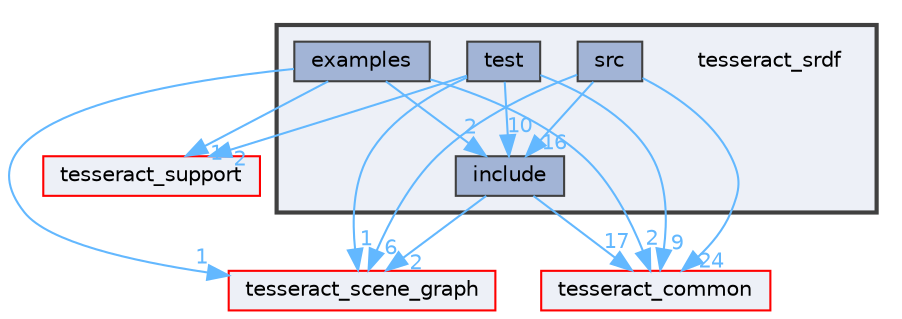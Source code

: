 digraph "tesseract_srdf"
{
 // LATEX_PDF_SIZE
  bgcolor="transparent";
  edge [fontname=Helvetica,fontsize=10,labelfontname=Helvetica,labelfontsize=10];
  node [fontname=Helvetica,fontsize=10,shape=box,height=0.2,width=0.4];
  compound=true
  subgraph clusterdir_2f96e717e53b6f43ed86f094687f9234 {
    graph [ bgcolor="#edf0f7", pencolor="grey25", label="", fontname=Helvetica,fontsize=10 style="filled,bold", URL="dir_2f96e717e53b6f43ed86f094687f9234.html",tooltip=""]
    dir_2f96e717e53b6f43ed86f094687f9234 [shape=plaintext, label="tesseract_srdf"];
  dir_db20022c793af81af8e06a85302dd59c [label="examples", fillcolor="#a2b4d6", color="grey25", style="filled", URL="dir_db20022c793af81af8e06a85302dd59c.html",tooltip=""];
  dir_f9bf1399608b40aad79fdd2be1dad095 [label="include", fillcolor="#a2b4d6", color="grey25", style="filled", URL="dir_f9bf1399608b40aad79fdd2be1dad095.html",tooltip=""];
  dir_cd3398a6a51487aadab518eb85349710 [label="src", fillcolor="#a2b4d6", color="grey25", style="filled", URL="dir_cd3398a6a51487aadab518eb85349710.html",tooltip=""];
  dir_d0aacf28aedde017a8d79713dd294023 [label="test", fillcolor="#a2b4d6", color="grey25", style="filled", URL="dir_d0aacf28aedde017a8d79713dd294023.html",tooltip=""];
  }
  dir_80ecf6fe8b2ccd2d6af6fe314205f076 [label="tesseract_scene_graph", fillcolor="#edf0f7", color="red", style="filled", URL="dir_80ecf6fe8b2ccd2d6af6fe314205f076.html",tooltip=""];
  dir_8430b83f3af685b4c96d298a32e9aa37 [label="tesseract_common", fillcolor="#edf0f7", color="red", style="filled", URL="dir_8430b83f3af685b4c96d298a32e9aa37.html",tooltip=""];
  dir_da909b66eb41dea5cfc6351b8c562363 [label="tesseract_support", fillcolor="#edf0f7", color="red", style="filled", URL="dir_da909b66eb41dea5cfc6351b8c562363.html",tooltip=""];
  dir_db20022c793af81af8e06a85302dd59c->dir_80ecf6fe8b2ccd2d6af6fe314205f076 [headlabel="1", labeldistance=1.5 headhref="dir_000014_000087.html" color="steelblue1" fontcolor="steelblue1"];
  dir_db20022c793af81af8e06a85302dd59c->dir_8430b83f3af685b4c96d298a32e9aa37 [headlabel="2", labeldistance=1.5 headhref="dir_000014_000075.html" color="steelblue1" fontcolor="steelblue1"];
  dir_db20022c793af81af8e06a85302dd59c->dir_da909b66eb41dea5cfc6351b8c562363 [headlabel="1", labeldistance=1.5 headhref="dir_000014_000093.html" color="steelblue1" fontcolor="steelblue1"];
  dir_db20022c793af81af8e06a85302dd59c->dir_f9bf1399608b40aad79fdd2be1dad095 [headlabel="2", labeldistance=1.5 headhref="dir_000014_000040.html" color="steelblue1" fontcolor="steelblue1"];
  dir_f9bf1399608b40aad79fdd2be1dad095->dir_8430b83f3af685b4c96d298a32e9aa37 [headlabel="17", labeldistance=1.5 headhref="dir_000040_000075.html" color="steelblue1" fontcolor="steelblue1"];
  dir_f9bf1399608b40aad79fdd2be1dad095->dir_80ecf6fe8b2ccd2d6af6fe314205f076 [headlabel="2", labeldistance=1.5 headhref="dir_000040_000087.html" color="steelblue1" fontcolor="steelblue1"];
  dir_cd3398a6a51487aadab518eb85349710->dir_80ecf6fe8b2ccd2d6af6fe314205f076 [headlabel="6", labeldistance=1.5 headhref="dir_000065_000087.html" color="steelblue1" fontcolor="steelblue1"];
  dir_cd3398a6a51487aadab518eb85349710->dir_8430b83f3af685b4c96d298a32e9aa37 [headlabel="24", labeldistance=1.5 headhref="dir_000065_000075.html" color="steelblue1" fontcolor="steelblue1"];
  dir_cd3398a6a51487aadab518eb85349710->dir_f9bf1399608b40aad79fdd2be1dad095 [headlabel="16", labeldistance=1.5 headhref="dir_000065_000040.html" color="steelblue1" fontcolor="steelblue1"];
  dir_d0aacf28aedde017a8d79713dd294023->dir_80ecf6fe8b2ccd2d6af6fe314205f076 [headlabel="1", labeldistance=1.5 headhref="dir_000105_000087.html" color="steelblue1" fontcolor="steelblue1"];
  dir_d0aacf28aedde017a8d79713dd294023->dir_8430b83f3af685b4c96d298a32e9aa37 [headlabel="9", labeldistance=1.5 headhref="dir_000105_000075.html" color="steelblue1" fontcolor="steelblue1"];
  dir_d0aacf28aedde017a8d79713dd294023->dir_da909b66eb41dea5cfc6351b8c562363 [headlabel="2", labeldistance=1.5 headhref="dir_000105_000093.html" color="steelblue1" fontcolor="steelblue1"];
  dir_d0aacf28aedde017a8d79713dd294023->dir_f9bf1399608b40aad79fdd2be1dad095 [headlabel="10", labeldistance=1.5 headhref="dir_000105_000040.html" color="steelblue1" fontcolor="steelblue1"];
}
